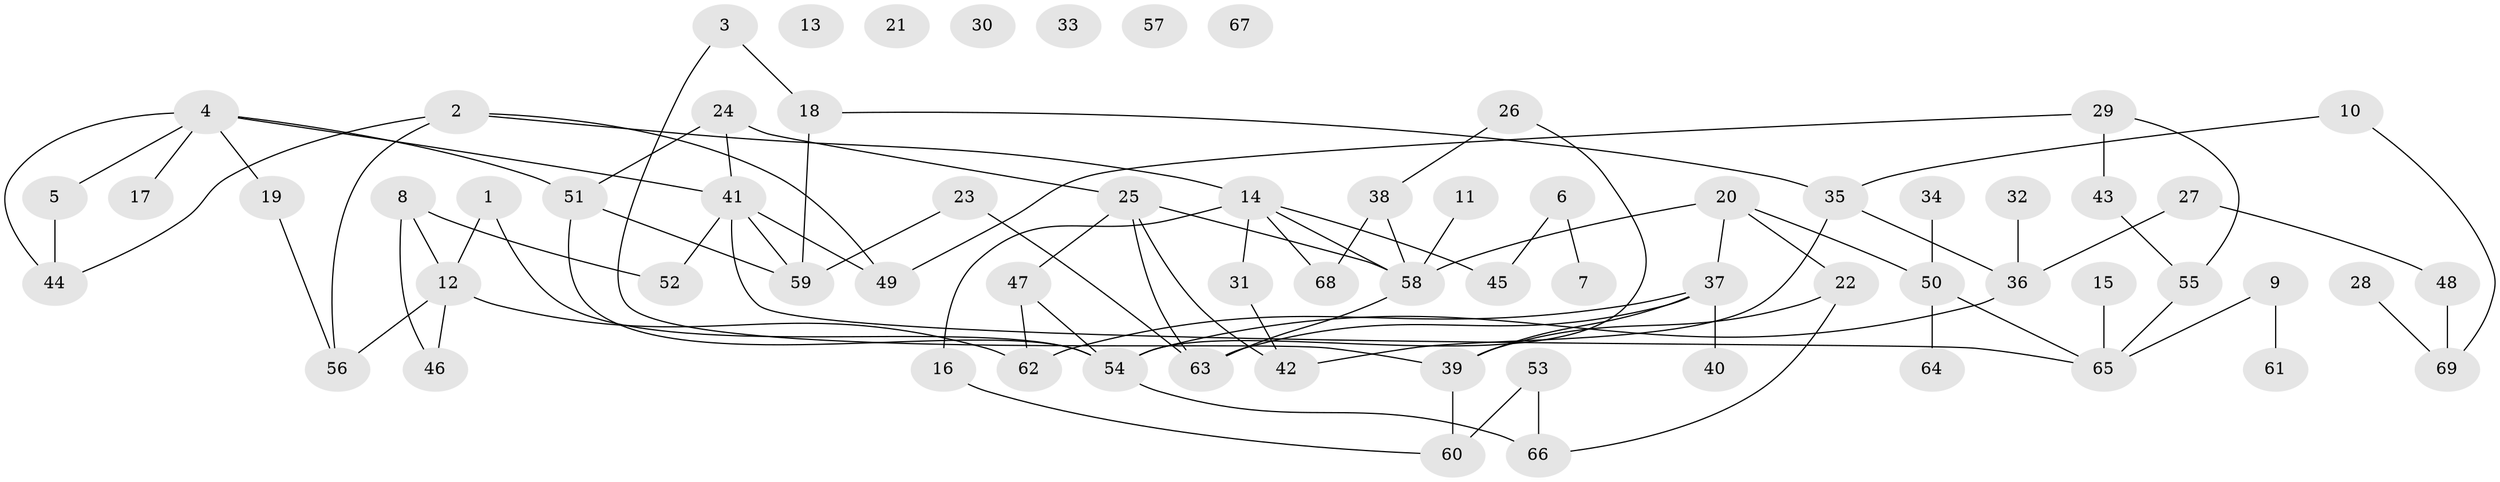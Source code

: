 // Generated by graph-tools (version 1.1) at 2025/49/03/09/25 03:49:14]
// undirected, 69 vertices, 91 edges
graph export_dot {
graph [start="1"]
  node [color=gray90,style=filled];
  1;
  2;
  3;
  4;
  5;
  6;
  7;
  8;
  9;
  10;
  11;
  12;
  13;
  14;
  15;
  16;
  17;
  18;
  19;
  20;
  21;
  22;
  23;
  24;
  25;
  26;
  27;
  28;
  29;
  30;
  31;
  32;
  33;
  34;
  35;
  36;
  37;
  38;
  39;
  40;
  41;
  42;
  43;
  44;
  45;
  46;
  47;
  48;
  49;
  50;
  51;
  52;
  53;
  54;
  55;
  56;
  57;
  58;
  59;
  60;
  61;
  62;
  63;
  64;
  65;
  66;
  67;
  68;
  69;
  1 -- 12;
  1 -- 54;
  2 -- 14;
  2 -- 44;
  2 -- 49;
  2 -- 56;
  3 -- 18;
  3 -- 39;
  4 -- 5;
  4 -- 17;
  4 -- 19;
  4 -- 41;
  4 -- 44;
  4 -- 51;
  5 -- 44;
  6 -- 7;
  6 -- 45;
  8 -- 12;
  8 -- 46;
  8 -- 52;
  9 -- 61;
  9 -- 65;
  10 -- 35;
  10 -- 69;
  11 -- 58;
  12 -- 46;
  12 -- 56;
  12 -- 62;
  14 -- 16;
  14 -- 31;
  14 -- 45;
  14 -- 58;
  14 -- 68;
  15 -- 65;
  16 -- 60;
  18 -- 35;
  18 -- 59;
  19 -- 56;
  20 -- 22;
  20 -- 37;
  20 -- 50;
  20 -- 58;
  22 -- 39;
  22 -- 66;
  23 -- 59;
  23 -- 63;
  24 -- 25;
  24 -- 41;
  24 -- 51;
  25 -- 42;
  25 -- 47;
  25 -- 58;
  25 -- 63;
  26 -- 38;
  26 -- 54;
  27 -- 36;
  27 -- 48;
  28 -- 69;
  29 -- 43;
  29 -- 49;
  29 -- 55;
  31 -- 42;
  32 -- 36;
  34 -- 50;
  35 -- 36;
  35 -- 42;
  36 -- 54;
  37 -- 39;
  37 -- 40;
  37 -- 62;
  37 -- 63;
  38 -- 58;
  38 -- 68;
  39 -- 60;
  41 -- 49;
  41 -- 52;
  41 -- 59;
  41 -- 65;
  43 -- 55;
  47 -- 54;
  47 -- 62;
  48 -- 69;
  50 -- 64;
  50 -- 65;
  51 -- 54;
  51 -- 59;
  53 -- 60;
  53 -- 66;
  54 -- 66;
  55 -- 65;
  58 -- 63;
}
